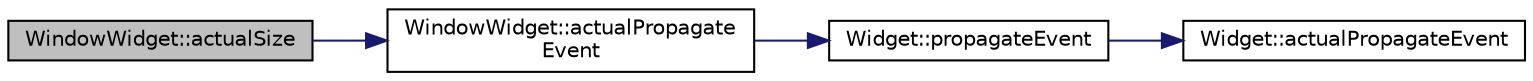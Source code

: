digraph "WindowWidget::actualSize"
{
 // INTERACTIVE_SVG=YES
  edge [fontname="Helvetica",fontsize="10",labelfontname="Helvetica",labelfontsize="10"];
  node [fontname="Helvetica",fontsize="10",shape=record];
  rankdir="LR";
  Node25 [label="WindowWidget::actualSize",height=0.2,width=0.4,color="black", fillcolor="grey75", style="filled", fontcolor="black"];
  Node25 -> Node26 [color="midnightblue",fontsize="10",style="solid",fontname="Helvetica"];
  Node26 [label="WindowWidget::actualPropagate\lEvent",height=0.2,width=0.4,color="black", fillcolor="white", style="filled",URL="$class_window_widget.html#a78dedcff8ae2df9a9f86fc0ba17a1998"];
  Node26 -> Node27 [color="midnightblue",fontsize="10",style="solid",fontname="Helvetica"];
  Node27 [label="Widget::propagateEvent",height=0.2,width=0.4,color="black", fillcolor="white", style="filled",URL="$class_widget.html#aa36c39c4ce428813dcbb13060b5d8ab0"];
  Node27 -> Node28 [color="midnightblue",fontsize="10",style="solid",fontname="Helvetica"];
  Node28 [label="Widget::actualPropagateEvent",height=0.2,width=0.4,color="black", fillcolor="white", style="filled",URL="$class_widget.html#a92906f698fd94c2f777e46c1480967fc"];
}
